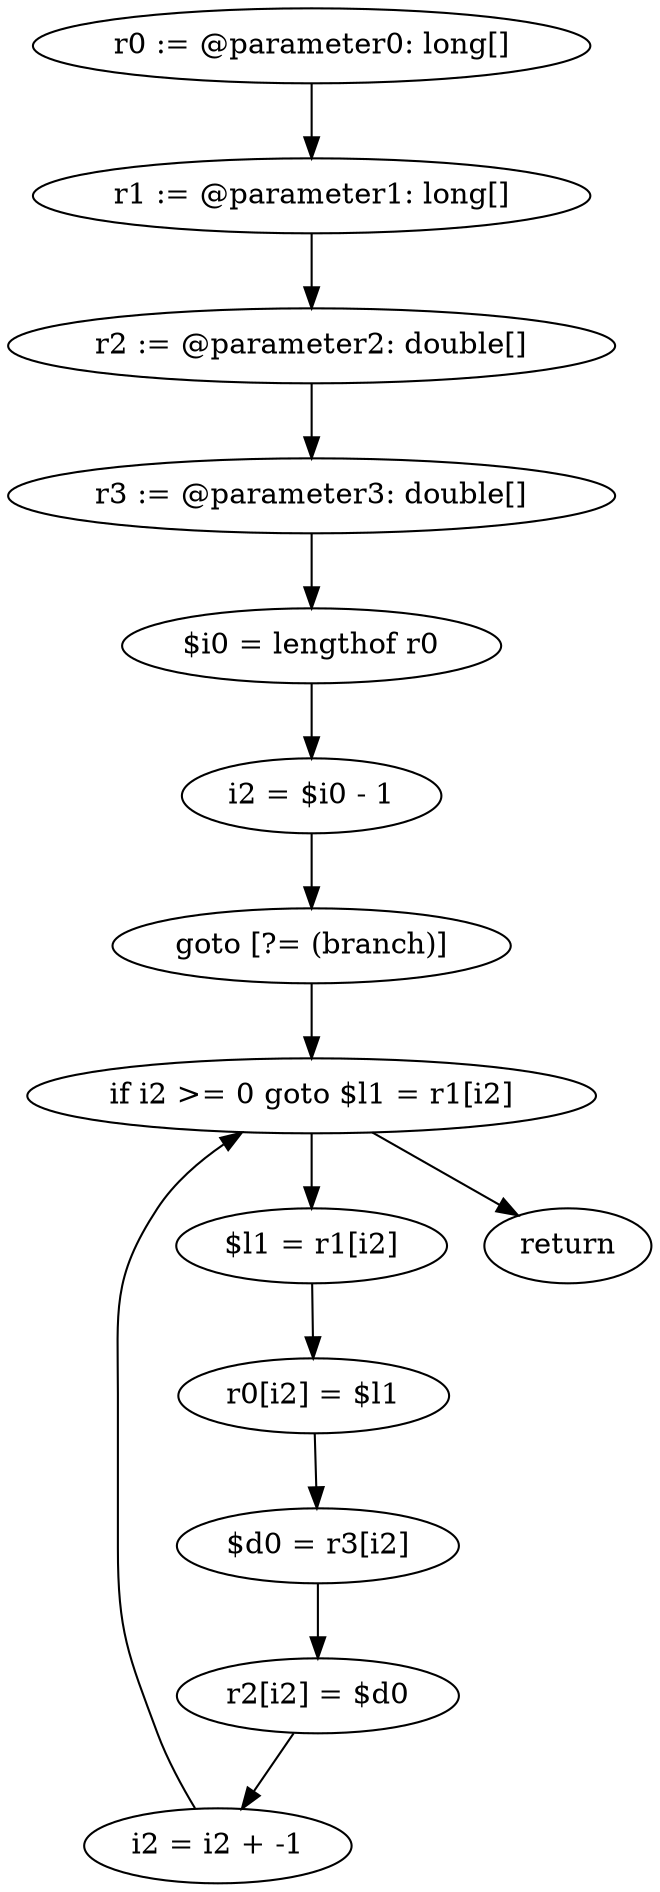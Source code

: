 digraph "unitGraph" {
    "r0 := @parameter0: long[]"
    "r1 := @parameter1: long[]"
    "r2 := @parameter2: double[]"
    "r3 := @parameter3: double[]"
    "$i0 = lengthof r0"
    "i2 = $i0 - 1"
    "goto [?= (branch)]"
    "$l1 = r1[i2]"
    "r0[i2] = $l1"
    "$d0 = r3[i2]"
    "r2[i2] = $d0"
    "i2 = i2 + -1"
    "if i2 >= 0 goto $l1 = r1[i2]"
    "return"
    "r0 := @parameter0: long[]"->"r1 := @parameter1: long[]";
    "r1 := @parameter1: long[]"->"r2 := @parameter2: double[]";
    "r2 := @parameter2: double[]"->"r3 := @parameter3: double[]";
    "r3 := @parameter3: double[]"->"$i0 = lengthof r0";
    "$i0 = lengthof r0"->"i2 = $i0 - 1";
    "i2 = $i0 - 1"->"goto [?= (branch)]";
    "goto [?= (branch)]"->"if i2 >= 0 goto $l1 = r1[i2]";
    "$l1 = r1[i2]"->"r0[i2] = $l1";
    "r0[i2] = $l1"->"$d0 = r3[i2]";
    "$d0 = r3[i2]"->"r2[i2] = $d0";
    "r2[i2] = $d0"->"i2 = i2 + -1";
    "i2 = i2 + -1"->"if i2 >= 0 goto $l1 = r1[i2]";
    "if i2 >= 0 goto $l1 = r1[i2]"->"return";
    "if i2 >= 0 goto $l1 = r1[i2]"->"$l1 = r1[i2]";
}
